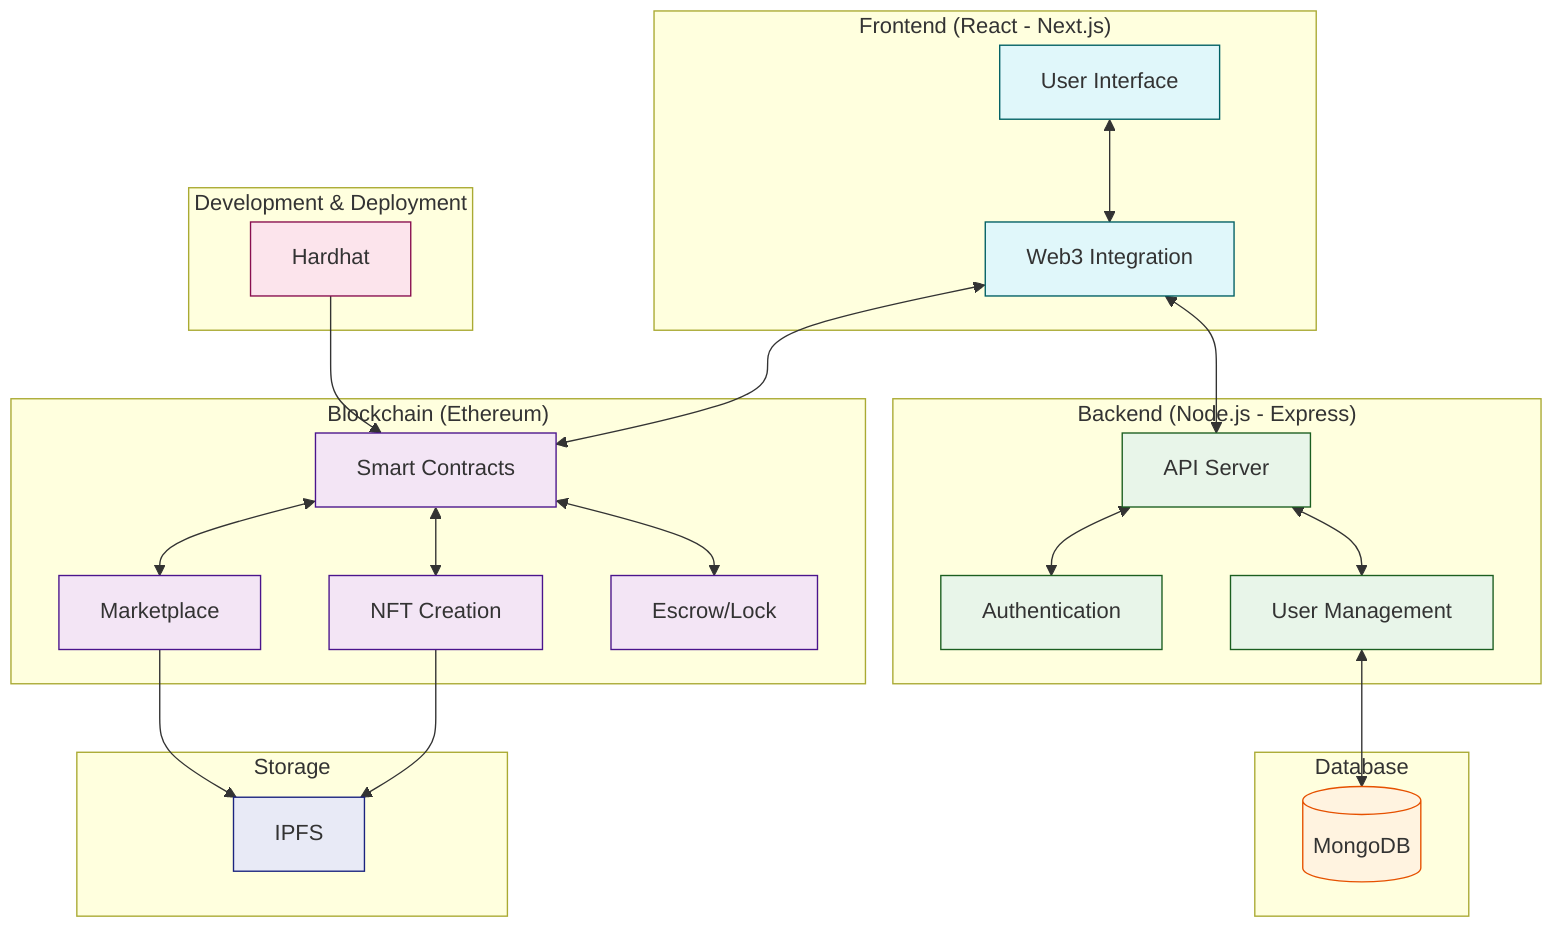 graph TD
    subgraph "Frontend (React - Next.js)"
        A[User Interface]
        B[Web3 Integration]
    end

    subgraph "Backend (Node.js - Express)"
        C[API Server]
        D[Authentication]
        E[User Management]
    end

    subgraph "Database"
        F[(MongoDB)]
    end

    subgraph "Blockchain (Ethereum)"
        G[Smart Contracts]
        H[NFT Creation]
        I[Marketplace]
        J[Escrow/Lock]
    end

    subgraph "Development & Deployment"
        K[Hardhat]
    end

    subgraph "Storage"
        L[IPFS]
    end

    A <--> B
    B <--> C
    C <--> D
    C <--> E
    E <--> F
    B <--> G
    G <--> H
    G <--> I
    G <--> J
    K --> G
    H --> L
    I --> L

    classDef frontend fill:#e0f7fa,stroke:#006064;
    classDef backend fill:#e8f5e9,stroke:#1b5e20;
    classDef database fill:#fff3e0,stroke:#e65100;
    classDef blockchain fill:#f3e5f5,stroke:#4a148c;
    classDef devops fill:#fce4ec,stroke:#880e4f;
    classDef storage fill:#e8eaf6,stroke:#1a237e;

    class A,B frontend;
    class C,D,E backend;
    class F database;
    class G,H,I,J blockchain;
    class K devops;
    class L storage;